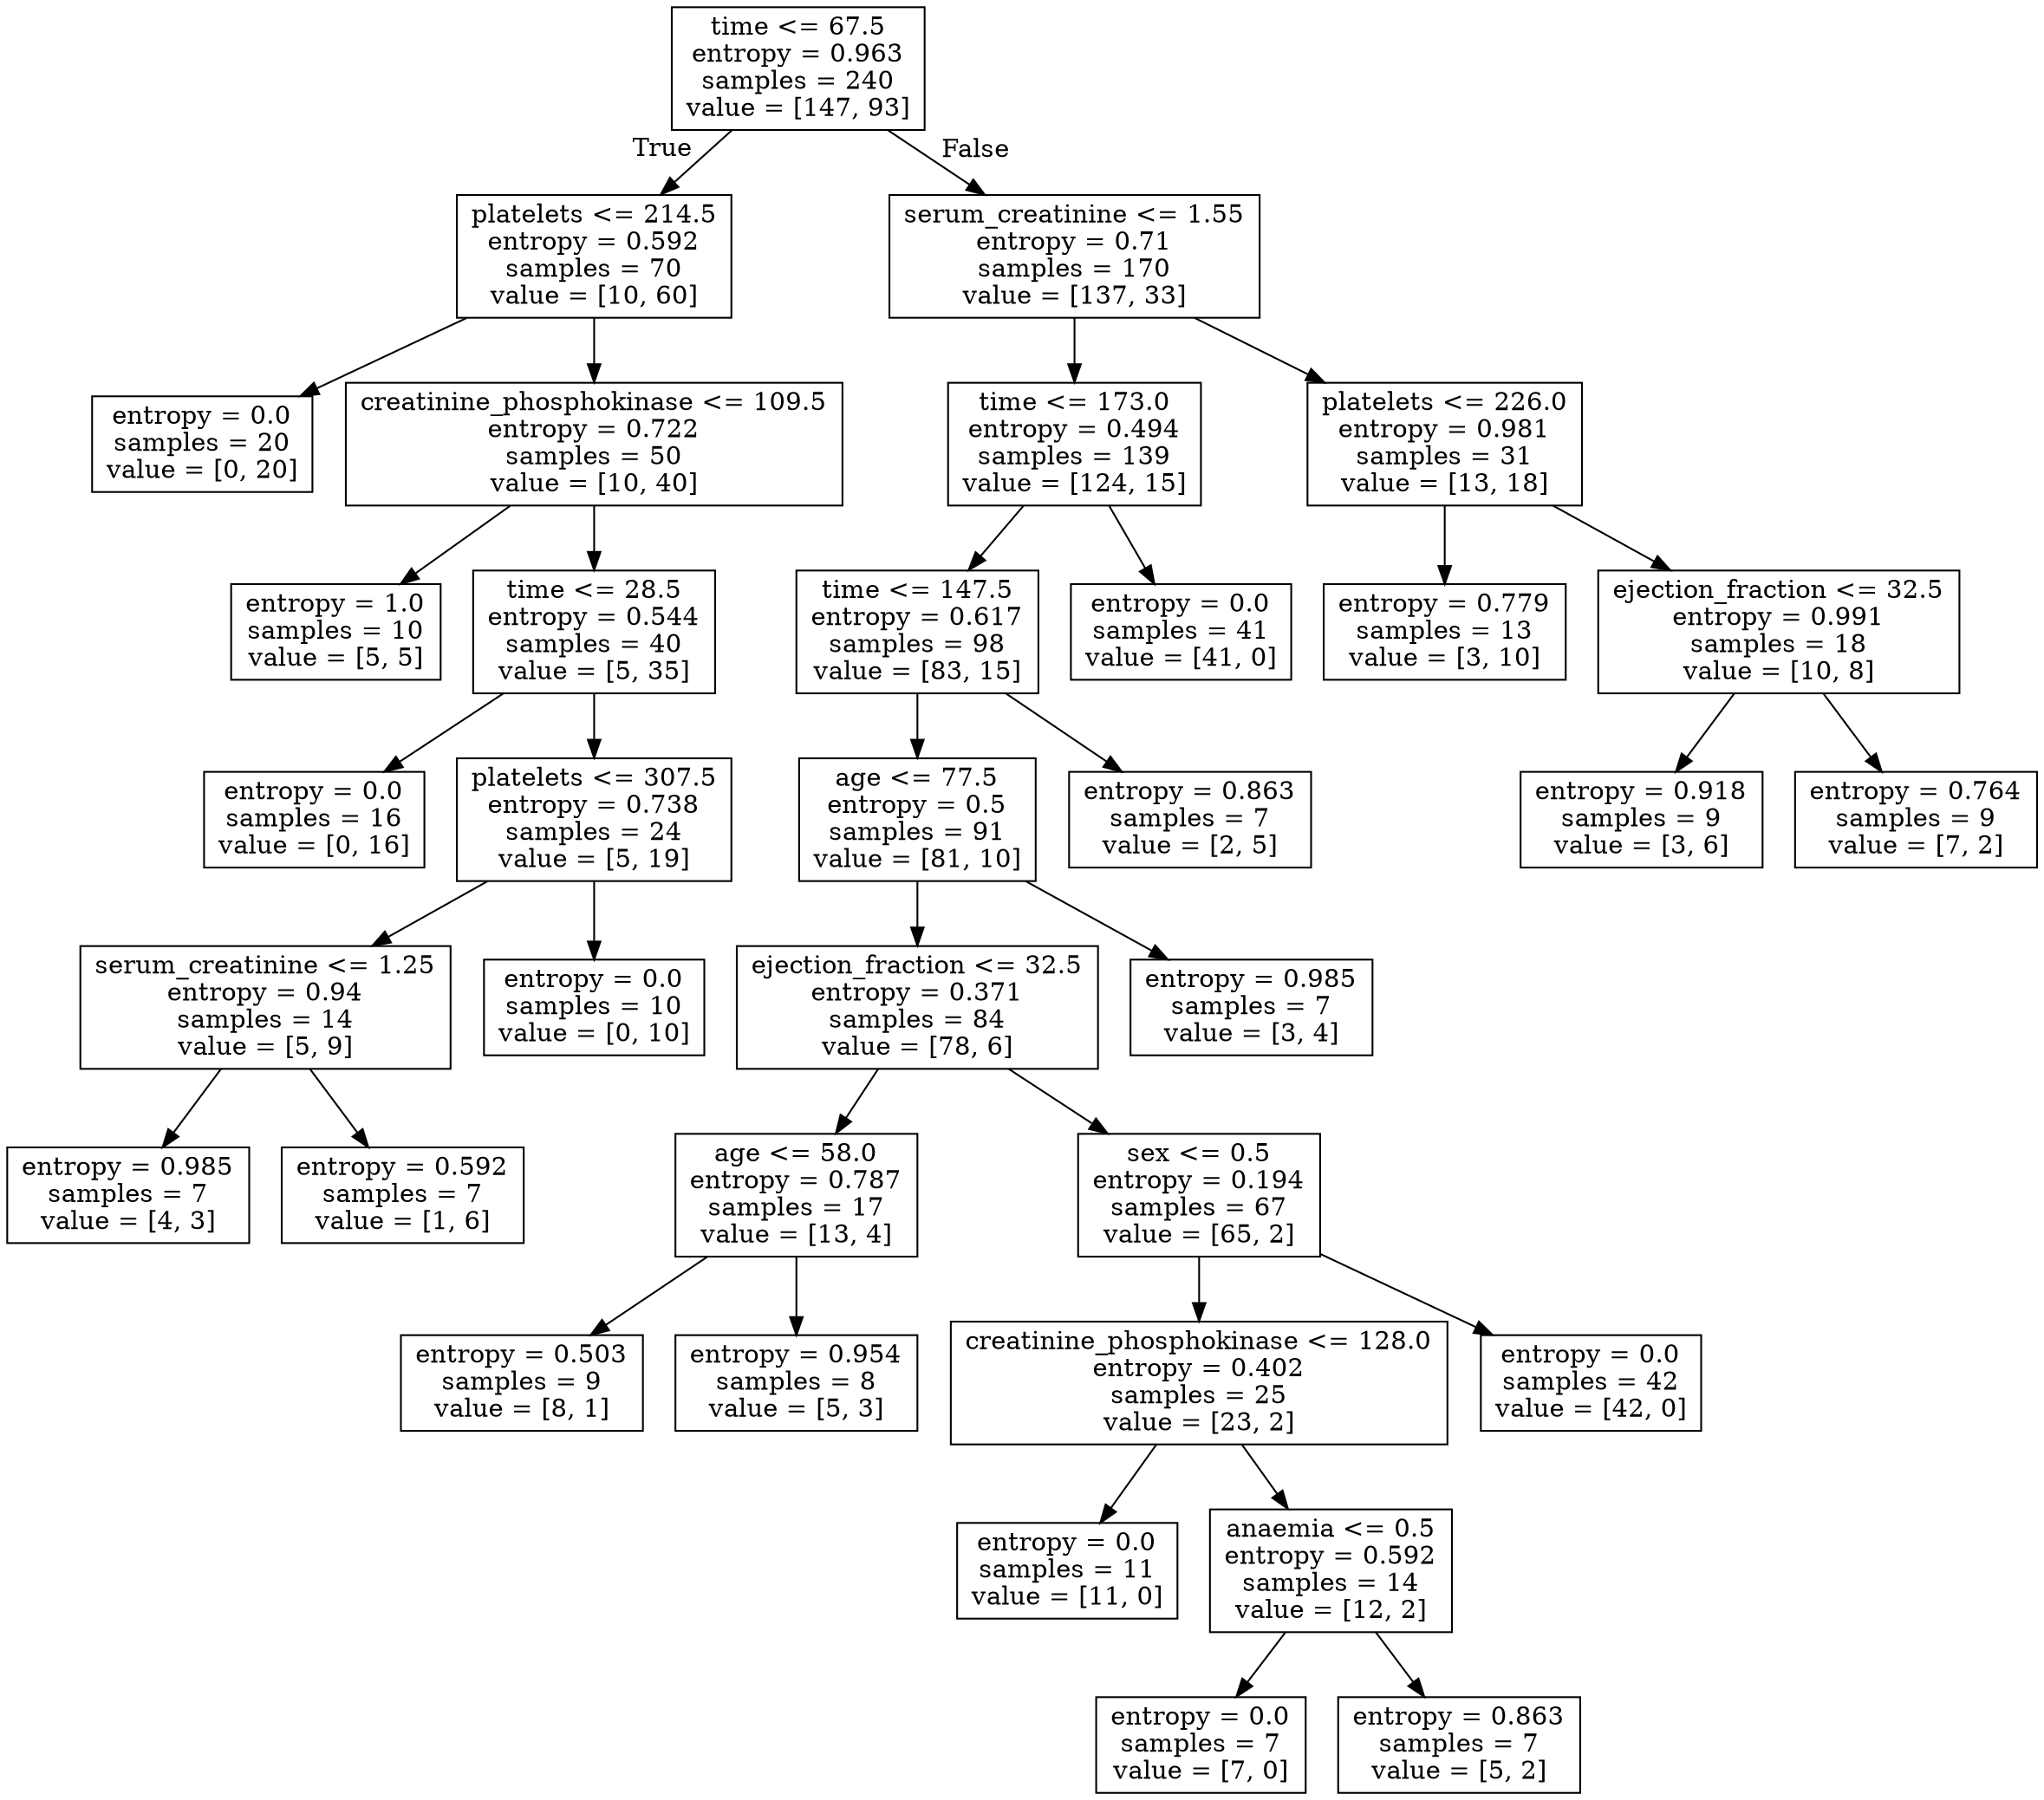 digraph Tree {
node [shape=box] ;
0 [label="time <= 67.5\nentropy = 0.963\nsamples = 240\nvalue = [147, 93]"] ;
1 [label="platelets <= 214.5\nentropy = 0.592\nsamples = 70\nvalue = [10, 60]"] ;
0 -> 1 [labeldistance=2.5, labelangle=45, headlabel="True"] ;
2 [label="entropy = 0.0\nsamples = 20\nvalue = [0, 20]"] ;
1 -> 2 ;
3 [label="creatinine_phosphokinase <= 109.5\nentropy = 0.722\nsamples = 50\nvalue = [10, 40]"] ;
1 -> 3 ;
4 [label="entropy = 1.0\nsamples = 10\nvalue = [5, 5]"] ;
3 -> 4 ;
5 [label="time <= 28.5\nentropy = 0.544\nsamples = 40\nvalue = [5, 35]"] ;
3 -> 5 ;
6 [label="entropy = 0.0\nsamples = 16\nvalue = [0, 16]"] ;
5 -> 6 ;
7 [label="platelets <= 307.5\nentropy = 0.738\nsamples = 24\nvalue = [5, 19]"] ;
5 -> 7 ;
8 [label="serum_creatinine <= 1.25\nentropy = 0.94\nsamples = 14\nvalue = [5, 9]"] ;
7 -> 8 ;
9 [label="entropy = 0.985\nsamples = 7\nvalue = [4, 3]"] ;
8 -> 9 ;
10 [label="entropy = 0.592\nsamples = 7\nvalue = [1, 6]"] ;
8 -> 10 ;
11 [label="entropy = 0.0\nsamples = 10\nvalue = [0, 10]"] ;
7 -> 11 ;
12 [label="serum_creatinine <= 1.55\nentropy = 0.71\nsamples = 170\nvalue = [137, 33]"] ;
0 -> 12 [labeldistance=2.5, labelangle=-45, headlabel="False"] ;
13 [label="time <= 173.0\nentropy = 0.494\nsamples = 139\nvalue = [124, 15]"] ;
12 -> 13 ;
14 [label="time <= 147.5\nentropy = 0.617\nsamples = 98\nvalue = [83, 15]"] ;
13 -> 14 ;
15 [label="age <= 77.5\nentropy = 0.5\nsamples = 91\nvalue = [81, 10]"] ;
14 -> 15 ;
16 [label="ejection_fraction <= 32.5\nentropy = 0.371\nsamples = 84\nvalue = [78, 6]"] ;
15 -> 16 ;
17 [label="age <= 58.0\nentropy = 0.787\nsamples = 17\nvalue = [13, 4]"] ;
16 -> 17 ;
18 [label="entropy = 0.503\nsamples = 9\nvalue = [8, 1]"] ;
17 -> 18 ;
19 [label="entropy = 0.954\nsamples = 8\nvalue = [5, 3]"] ;
17 -> 19 ;
20 [label="sex <= 0.5\nentropy = 0.194\nsamples = 67\nvalue = [65, 2]"] ;
16 -> 20 ;
21 [label="creatinine_phosphokinase <= 128.0\nentropy = 0.402\nsamples = 25\nvalue = [23, 2]"] ;
20 -> 21 ;
22 [label="entropy = 0.0\nsamples = 11\nvalue = [11, 0]"] ;
21 -> 22 ;
23 [label="anaemia <= 0.5\nentropy = 0.592\nsamples = 14\nvalue = [12, 2]"] ;
21 -> 23 ;
24 [label="entropy = 0.0\nsamples = 7\nvalue = [7, 0]"] ;
23 -> 24 ;
25 [label="entropy = 0.863\nsamples = 7\nvalue = [5, 2]"] ;
23 -> 25 ;
26 [label="entropy = 0.0\nsamples = 42\nvalue = [42, 0]"] ;
20 -> 26 ;
27 [label="entropy = 0.985\nsamples = 7\nvalue = [3, 4]"] ;
15 -> 27 ;
28 [label="entropy = 0.863\nsamples = 7\nvalue = [2, 5]"] ;
14 -> 28 ;
29 [label="entropy = 0.0\nsamples = 41\nvalue = [41, 0]"] ;
13 -> 29 ;
30 [label="platelets <= 226.0\nentropy = 0.981\nsamples = 31\nvalue = [13, 18]"] ;
12 -> 30 ;
31 [label="entropy = 0.779\nsamples = 13\nvalue = [3, 10]"] ;
30 -> 31 ;
32 [label="ejection_fraction <= 32.5\nentropy = 0.991\nsamples = 18\nvalue = [10, 8]"] ;
30 -> 32 ;
33 [label="entropy = 0.918\nsamples = 9\nvalue = [3, 6]"] ;
32 -> 33 ;
34 [label="entropy = 0.764\nsamples = 9\nvalue = [7, 2]"] ;
32 -> 34 ;
}